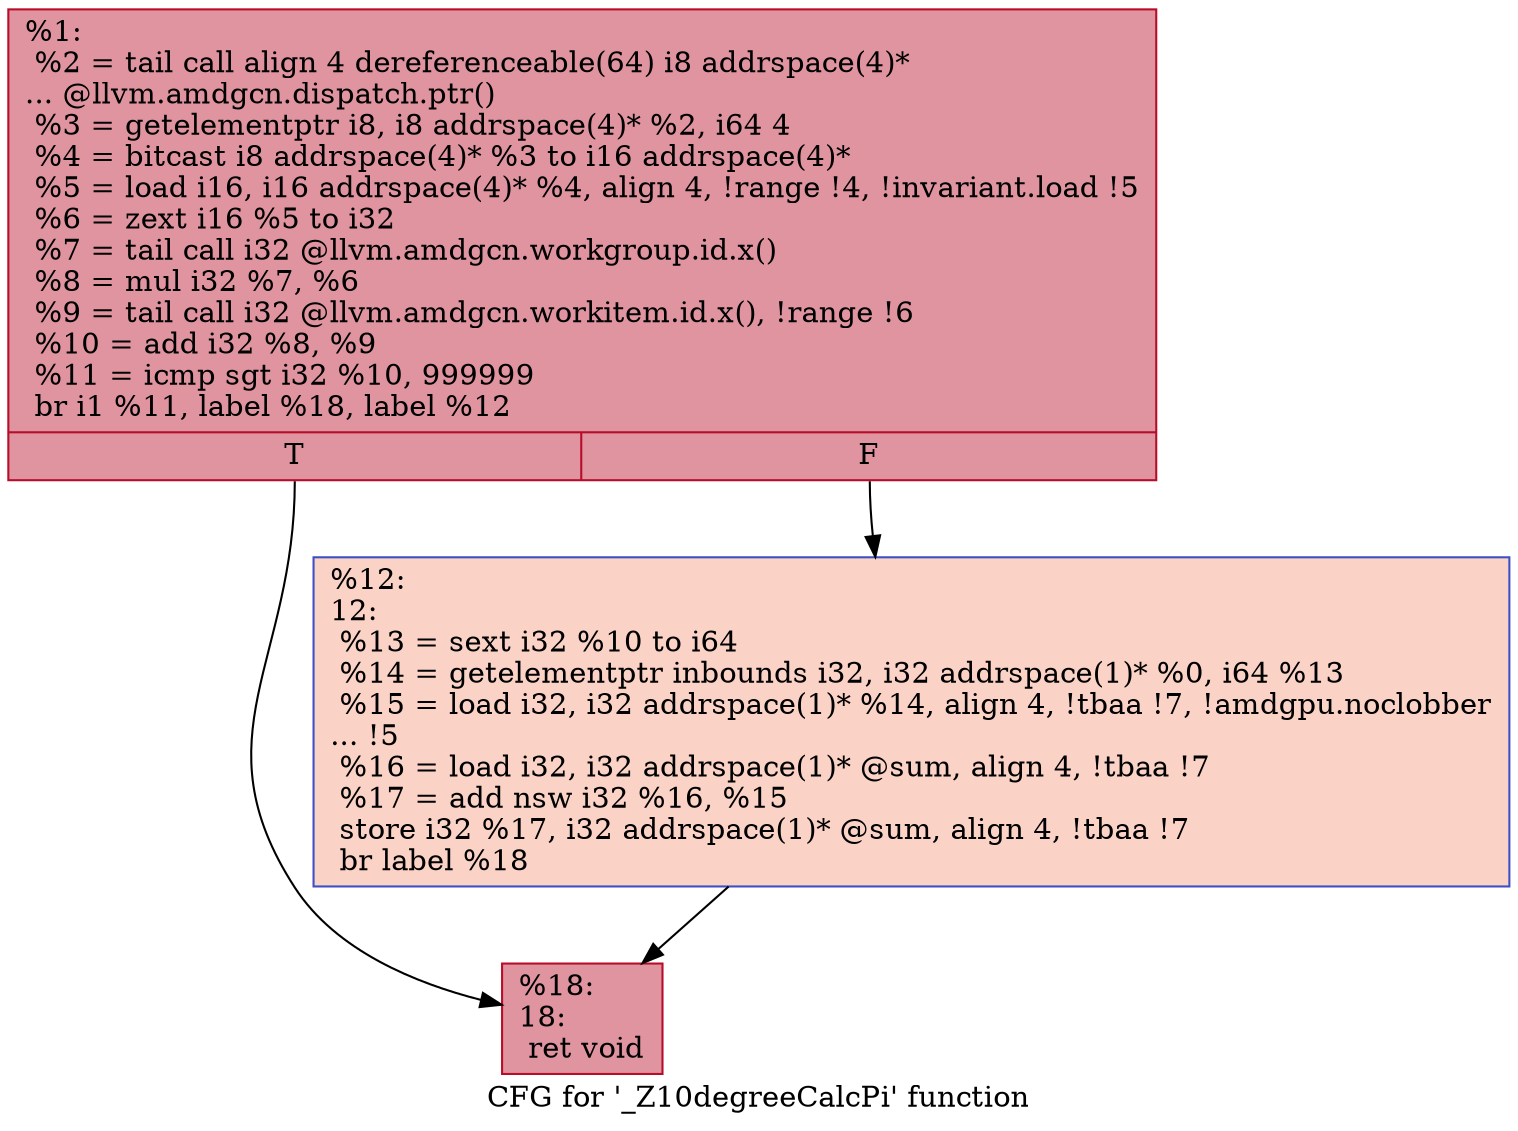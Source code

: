digraph "CFG for '_Z10degreeCalcPi' function" {
	label="CFG for '_Z10degreeCalcPi' function";

	Node0x4a48560 [shape=record,color="#b70d28ff", style=filled, fillcolor="#b70d2870",label="{%1:\l  %2 = tail call align 4 dereferenceable(64) i8 addrspace(4)*\l... @llvm.amdgcn.dispatch.ptr()\l  %3 = getelementptr i8, i8 addrspace(4)* %2, i64 4\l  %4 = bitcast i8 addrspace(4)* %3 to i16 addrspace(4)*\l  %5 = load i16, i16 addrspace(4)* %4, align 4, !range !4, !invariant.load !5\l  %6 = zext i16 %5 to i32\l  %7 = tail call i32 @llvm.amdgcn.workgroup.id.x()\l  %8 = mul i32 %7, %6\l  %9 = tail call i32 @llvm.amdgcn.workitem.id.x(), !range !6\l  %10 = add i32 %8, %9\l  %11 = icmp sgt i32 %10, 999999\l  br i1 %11, label %18, label %12\l|{<s0>T|<s1>F}}"];
	Node0x4a48560:s0 -> Node0x4a49e70;
	Node0x4a48560:s1 -> Node0x4a49f00;
	Node0x4a49f00 [shape=record,color="#3d50c3ff", style=filled, fillcolor="#f59c7d70",label="{%12:\l12:                                               \l  %13 = sext i32 %10 to i64\l  %14 = getelementptr inbounds i32, i32 addrspace(1)* %0, i64 %13\l  %15 = load i32, i32 addrspace(1)* %14, align 4, !tbaa !7, !amdgpu.noclobber\l... !5\l  %16 = load i32, i32 addrspace(1)* @sum, align 4, !tbaa !7\l  %17 = add nsw i32 %16, %15\l  store i32 %17, i32 addrspace(1)* @sum, align 4, !tbaa !7\l  br label %18\l}"];
	Node0x4a49f00 -> Node0x4a49e70;
	Node0x4a49e70 [shape=record,color="#b70d28ff", style=filled, fillcolor="#b70d2870",label="{%18:\l18:                                               \l  ret void\l}"];
}
